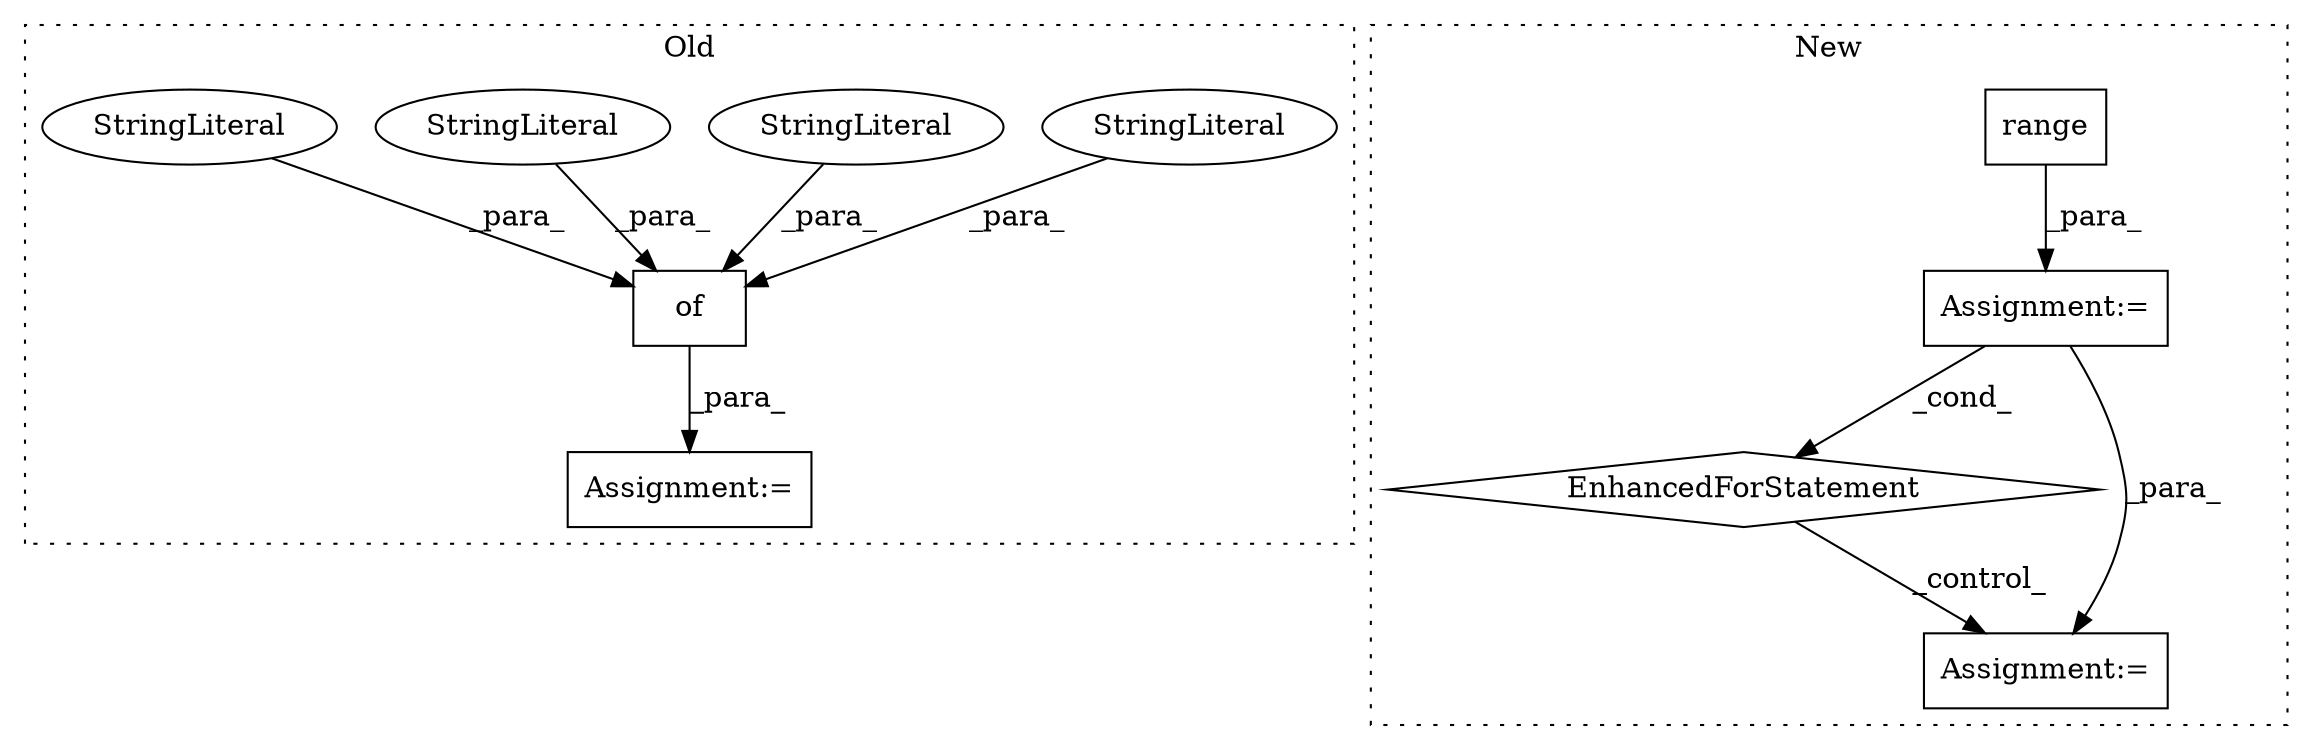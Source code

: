 digraph G {
subgraph cluster0 {
1 [label="of" a="32" s="2605,2675" l="3,1" shape="box"];
4 [label="Assignment:=" a="7" s="2600" l="1" shape="box"];
5 [label="StringLiteral" a="45" s="2631" l="7" shape="ellipse"];
6 [label="StringLiteral" a="45" s="2608" l="10" shape="ellipse"];
7 [label="StringLiteral" a="45" s="2655" l="6" shape="ellipse"];
8 [label="StringLiteral" a="45" s="2645" l="5" shape="ellipse"];
label = "Old";
style="dotted";
}
subgraph cluster1 {
2 [label="range" a="32" s="2630,2656" l="6,1" shape="box"];
3 [label="Assignment:=" a="7" s="2561,2657" l="61,2" shape="box"];
9 [label="EnhancedForStatement" a="70" s="2561,2657" l="61,2" shape="diamond"];
10 [label="Assignment:=" a="7" s="2695" l="1" shape="box"];
label = "New";
style="dotted";
}
1 -> 4 [label="_para_"];
2 -> 3 [label="_para_"];
3 -> 10 [label="_para_"];
3 -> 9 [label="_cond_"];
5 -> 1 [label="_para_"];
6 -> 1 [label="_para_"];
7 -> 1 [label="_para_"];
8 -> 1 [label="_para_"];
9 -> 10 [label="_control_"];
}